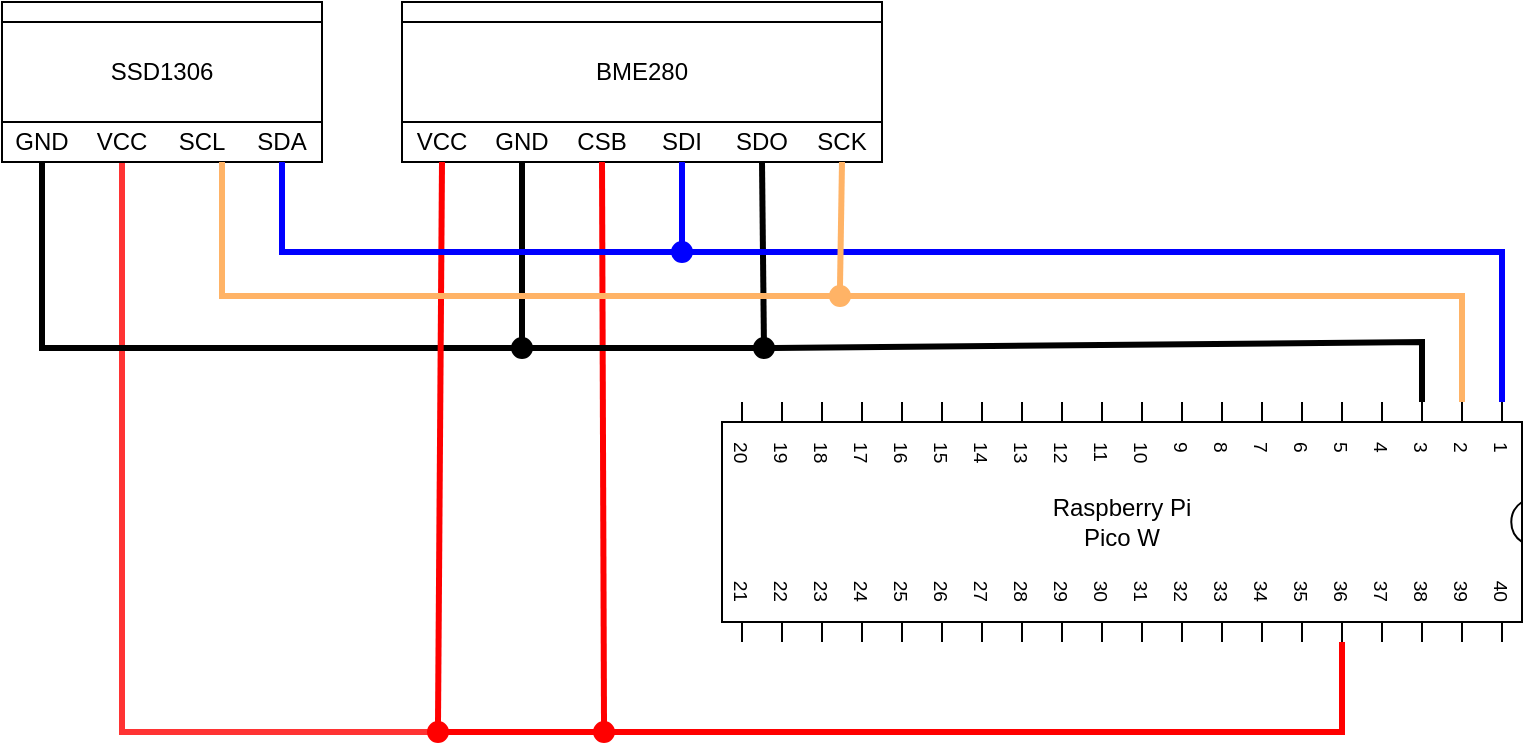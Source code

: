 <mxfile>
    <diagram name="Page-1" id="7e0a89b8-554c-2b80-1dc8-d5c74ca68de4">
        <mxGraphModel dx="1835" dy="591" grid="1" gridSize="10" guides="1" tooltips="1" connect="1" arrows="1" fold="1" page="1" pageScale="1" pageWidth="1100" pageHeight="850" background="none" math="0" shadow="0">
            <root>
                <mxCell id="0"/>
                <mxCell id="1" parent="0"/>
                <mxCell id="HXO4jJ1y9l5ZbeT_rfQ7-1" value="Raspberry Pi&lt;br&gt;Pico W" style="shadow=0;dashed=0;align=center;html=1;strokeWidth=1;shape=mxgraph.electrical.logic_gates.dual_inline_ic;labelNames=a,b,c,d,e,f,g,h,i,j,k,l,m,n,o,p,q,r,s,t;whiteSpace=wrap;rotation=90;horizontal=0;" parent="1" vertex="1">
                    <mxGeometry x="-580" y="100" width="120" height="400" as="geometry"/>
                </mxCell>
                <mxCell id="HXO4jJ1y9l5ZbeT_rfQ7-28" value="" style="group" parent="1" vertex="1" connectable="0">
                    <mxGeometry x="-880" y="40" width="240" height="80" as="geometry"/>
                </mxCell>
                <mxCell id="HXO4jJ1y9l5ZbeT_rfQ7-14" value="" style="rounded=0;whiteSpace=wrap;html=1;" parent="HXO4jJ1y9l5ZbeT_rfQ7-28" vertex="1">
                    <mxGeometry width="240" height="80" as="geometry"/>
                </mxCell>
                <mxCell id="HXO4jJ1y9l5ZbeT_rfQ7-22" value="CSB" style="text;html=1;strokeColor=none;fillColor=none;align=center;verticalAlign=middle;whiteSpace=wrap;rounded=0;" parent="HXO4jJ1y9l5ZbeT_rfQ7-28" vertex="1">
                    <mxGeometry x="80" y="60" width="40" height="20" as="geometry"/>
                </mxCell>
                <mxCell id="HXO4jJ1y9l5ZbeT_rfQ7-23" value="SDI" style="text;html=1;strokeColor=none;fillColor=none;align=center;verticalAlign=middle;whiteSpace=wrap;rounded=0;" parent="HXO4jJ1y9l5ZbeT_rfQ7-28" vertex="1">
                    <mxGeometry x="120" y="60" width="40" height="20" as="geometry"/>
                </mxCell>
                <mxCell id="HXO4jJ1y9l5ZbeT_rfQ7-24" value="SDO" style="text;html=1;strokeColor=none;fillColor=none;align=center;verticalAlign=middle;whiteSpace=wrap;rounded=0;" parent="HXO4jJ1y9l5ZbeT_rfQ7-28" vertex="1">
                    <mxGeometry x="160" y="60" width="40" height="20" as="geometry"/>
                </mxCell>
                <mxCell id="HXO4jJ1y9l5ZbeT_rfQ7-25" value="SCK" style="text;html=1;strokeColor=none;fillColor=none;align=center;verticalAlign=middle;whiteSpace=wrap;rounded=0;" parent="HXO4jJ1y9l5ZbeT_rfQ7-28" vertex="1">
                    <mxGeometry x="200" y="60" width="40" height="20" as="geometry"/>
                </mxCell>
                <mxCell id="HXO4jJ1y9l5ZbeT_rfQ7-26" value="GND" style="text;html=1;strokeColor=none;fillColor=none;align=center;verticalAlign=middle;whiteSpace=wrap;rounded=0;" parent="HXO4jJ1y9l5ZbeT_rfQ7-28" vertex="1">
                    <mxGeometry x="40" y="60" width="40" height="20" as="geometry"/>
                </mxCell>
                <mxCell id="HXO4jJ1y9l5ZbeT_rfQ7-27" value="VCC" style="text;html=1;strokeColor=none;fillColor=none;align=center;verticalAlign=middle;whiteSpace=wrap;rounded=0;" parent="HXO4jJ1y9l5ZbeT_rfQ7-28" vertex="1">
                    <mxGeometry y="60" width="40" height="20" as="geometry"/>
                </mxCell>
                <mxCell id="HXO4jJ1y9l5ZbeT_rfQ7-55" value="BME280" style="text;html=1;strokeColor=default;fillColor=none;align=center;verticalAlign=middle;whiteSpace=wrap;rounded=0;container=0;" parent="HXO4jJ1y9l5ZbeT_rfQ7-28" vertex="1">
                    <mxGeometry y="10" width="240" height="50" as="geometry"/>
                </mxCell>
                <mxCell id="HXO4jJ1y9l5ZbeT_rfQ7-30" value="" style="endArrow=none;html=1;rounded=0;exitX=0;exitY=0.5;exitDx=0;exitDy=0;entryX=0.5;entryY=1;entryDx=0;entryDy=0;strokeColor=#FF3333;strokeWidth=3;" parent="1" source="HXO4jJ1y9l5ZbeT_rfQ7-47" target="HXO4jJ1y9l5ZbeT_rfQ7-7" edge="1">
                    <mxGeometry width="50" height="50" relative="1" as="geometry">
                        <mxPoint x="-630" y="200" as="sourcePoint"/>
                        <mxPoint x="-860" y="200" as="targetPoint"/>
                        <Array as="points">
                            <mxPoint x="-1020" y="405"/>
                        </Array>
                    </mxGeometry>
                </mxCell>
                <mxCell id="HXO4jJ1y9l5ZbeT_rfQ7-34" value="" style="endArrow=none;html=1;rounded=0;exitX=0.5;exitY=1;exitDx=0;exitDy=0;entryX=0;entryY=0.5;entryDx=0;entryDy=0;strokeWidth=3;" parent="1" source="HXO4jJ1y9l5ZbeT_rfQ7-8" target="HXO4jJ1y9l5ZbeT_rfQ7-51" edge="1">
                    <mxGeometry width="50" height="50" relative="1" as="geometry">
                        <mxPoint x="-820" y="120" as="sourcePoint"/>
                        <mxPoint x="-820" y="160" as="targetPoint"/>
                        <Array as="points">
                            <mxPoint x="-1060" y="213"/>
                        </Array>
                    </mxGeometry>
                </mxCell>
                <mxCell id="HXO4jJ1y9l5ZbeT_rfQ7-36" value="" style="endArrow=none;html=1;rounded=0;exitX=0.5;exitY=1;exitDx=0;exitDy=0;entryX=0.5;entryY=0;entryDx=0;entryDy=0;strokeWidth=3;strokeColor=#FF0000;" parent="1" source="HXO4jJ1y9l5ZbeT_rfQ7-22" target="HXO4jJ1y9l5ZbeT_rfQ7-43" edge="1">
                    <mxGeometry width="50" height="50" relative="1" as="geometry">
                        <mxPoint x="-730" y="130" as="sourcePoint"/>
                        <mxPoint x="-780" y="200" as="targetPoint"/>
                    </mxGeometry>
                </mxCell>
                <mxCell id="HXO4jJ1y9l5ZbeT_rfQ7-38" value="" style="endArrow=none;html=1;rounded=0;exitX=0.5;exitY=1;exitDx=0;exitDy=0;strokeWidth=3;" parent="1" source="HXO4jJ1y9l5ZbeT_rfQ7-24" target="HXO4jJ1y9l5ZbeT_rfQ7-37" edge="1">
                    <mxGeometry width="50" height="50" relative="1" as="geometry">
                        <mxPoint x="-740" y="120" as="sourcePoint"/>
                        <mxPoint x="-740" y="160" as="targetPoint"/>
                    </mxGeometry>
                </mxCell>
                <mxCell id="HXO4jJ1y9l5ZbeT_rfQ7-37" value="" style="ellipse;whiteSpace=wrap;html=1;fillColor=#000000;" parent="1" vertex="1">
                    <mxGeometry x="-704" y="208" width="10" height="10" as="geometry"/>
                </mxCell>
                <mxCell id="HXO4jJ1y9l5ZbeT_rfQ7-43" value="" style="ellipse;whiteSpace=wrap;html=1;fillColor=#FF0000;strokeColor=#FF0000;" parent="1" vertex="1">
                    <mxGeometry x="-784" y="400" width="10" height="10" as="geometry"/>
                </mxCell>
                <mxCell id="HXO4jJ1y9l5ZbeT_rfQ7-9" value="" style="rounded=0;whiteSpace=wrap;html=1;container=0;" parent="1" vertex="1">
                    <mxGeometry x="-1080" y="40" width="160" height="80" as="geometry"/>
                </mxCell>
                <mxCell id="HXO4jJ1y9l5ZbeT_rfQ7-5" value="SCL" style="text;html=1;strokeColor=none;fillColor=none;align=center;verticalAlign=middle;whiteSpace=wrap;rounded=0;container=0;" parent="1" vertex="1">
                    <mxGeometry x="-1000" y="100" width="40" height="20" as="geometry"/>
                </mxCell>
                <mxCell id="HXO4jJ1y9l5ZbeT_rfQ7-6" value="SDA" style="text;html=1;strokeColor=none;fillColor=none;align=center;verticalAlign=middle;whiteSpace=wrap;rounded=0;container=0;" parent="1" vertex="1">
                    <mxGeometry x="-960" y="100" width="40" height="20" as="geometry"/>
                </mxCell>
                <mxCell id="HXO4jJ1y9l5ZbeT_rfQ7-7" value="VCC" style="text;html=1;strokeColor=none;fillColor=none;align=center;verticalAlign=middle;whiteSpace=wrap;rounded=0;container=0;" parent="1" vertex="1">
                    <mxGeometry x="-1040" y="100" width="40" height="20" as="geometry"/>
                </mxCell>
                <mxCell id="HXO4jJ1y9l5ZbeT_rfQ7-8" value="GND" style="text;html=1;strokeColor=none;fillColor=none;align=center;verticalAlign=middle;whiteSpace=wrap;rounded=0;container=0;" parent="1" vertex="1">
                    <mxGeometry x="-1080" y="100" width="40" height="20" as="geometry"/>
                </mxCell>
                <mxCell id="HXO4jJ1y9l5ZbeT_rfQ7-10" value="SSD1306" style="text;html=1;strokeColor=default;fillColor=none;align=center;verticalAlign=middle;whiteSpace=wrap;rounded=0;container=0;" parent="1" vertex="1">
                    <mxGeometry x="-1080" y="50" width="160" height="50" as="geometry"/>
                </mxCell>
                <mxCell id="HXO4jJ1y9l5ZbeT_rfQ7-44" value="" style="endArrow=none;html=1;rounded=0;strokeWidth=3;entryX=1;entryY=0.5;entryDx=0;entryDy=0;exitX=0;exitY=0;exitDx=0;exitDy=50;exitPerimeter=0;" parent="1" source="HXO4jJ1y9l5ZbeT_rfQ7-1" target="HXO4jJ1y9l5ZbeT_rfQ7-37" edge="1">
                    <mxGeometry width="50" height="50" relative="1" as="geometry">
                        <mxPoint x="-300" y="155" as="sourcePoint"/>
                        <mxPoint x="-729" y="160" as="targetPoint"/>
                        <Array as="points">
                            <mxPoint x="-370" y="210"/>
                        </Array>
                    </mxGeometry>
                </mxCell>
                <mxCell id="HXO4jJ1y9l5ZbeT_rfQ7-45" value="" style="endArrow=none;html=1;rounded=0;exitX=1;exitY=0.5;exitDx=0;exitDy=0;entryX=1;entryY=0;entryDx=0;entryDy=90;strokeWidth=3;strokeColor=#FF0000;entryPerimeter=0;" parent="1" source="HXO4jJ1y9l5ZbeT_rfQ7-43" target="HXO4jJ1y9l5ZbeT_rfQ7-1" edge="1">
                    <mxGeometry width="50" height="50" relative="1" as="geometry">
                        <mxPoint x="-770" y="130" as="sourcePoint"/>
                        <mxPoint x="-770" y="195" as="targetPoint"/>
                        <Array as="points">
                            <mxPoint x="-410" y="405"/>
                        </Array>
                    </mxGeometry>
                </mxCell>
                <mxCell id="HXO4jJ1y9l5ZbeT_rfQ7-47" value="" style="ellipse;whiteSpace=wrap;html=1;fillColor=#FF0000;strokeColor=#FF0000;" parent="1" vertex="1">
                    <mxGeometry x="-867" y="400" width="10" height="10" as="geometry"/>
                </mxCell>
                <mxCell id="HXO4jJ1y9l5ZbeT_rfQ7-48" value="" style="endArrow=none;html=1;rounded=0;exitX=0.5;exitY=1;exitDx=0;exitDy=0;entryX=0.5;entryY=0;entryDx=0;entryDy=0;strokeWidth=3;strokeColor=#FF0000;" parent="1" source="HXO4jJ1y9l5ZbeT_rfQ7-27" target="HXO4jJ1y9l5ZbeT_rfQ7-47" edge="1">
                    <mxGeometry width="50" height="50" relative="1" as="geometry">
                        <mxPoint x="-770" y="130" as="sourcePoint"/>
                        <mxPoint x="-769" y="410" as="targetPoint"/>
                    </mxGeometry>
                </mxCell>
                <mxCell id="HXO4jJ1y9l5ZbeT_rfQ7-50" value="" style="endArrow=none;html=1;rounded=0;exitX=1;exitY=0.5;exitDx=0;exitDy=0;entryX=0;entryY=0.5;entryDx=0;entryDy=0;strokeWidth=3;strokeColor=#FF0000;" parent="1" source="HXO4jJ1y9l5ZbeT_rfQ7-47" target="HXO4jJ1y9l5ZbeT_rfQ7-43" edge="1">
                    <mxGeometry width="50" height="50" relative="1" as="geometry">
                        <mxPoint x="-850" y="130" as="sourcePoint"/>
                        <mxPoint x="-852" y="410" as="targetPoint"/>
                    </mxGeometry>
                </mxCell>
                <mxCell id="HXO4jJ1y9l5ZbeT_rfQ7-51" value="" style="ellipse;whiteSpace=wrap;html=1;fillColor=#000000;" parent="1" vertex="1">
                    <mxGeometry x="-825" y="208" width="10" height="10" as="geometry"/>
                </mxCell>
                <mxCell id="HXO4jJ1y9l5ZbeT_rfQ7-52" value="" style="endArrow=none;html=1;rounded=0;exitX=1;exitY=0.5;exitDx=0;exitDy=0;strokeWidth=3;entryX=0;entryY=0.5;entryDx=0;entryDy=0;" parent="1" source="HXO4jJ1y9l5ZbeT_rfQ7-51" target="HXO4jJ1y9l5ZbeT_rfQ7-37" edge="1">
                    <mxGeometry width="50" height="50" relative="1" as="geometry">
                        <mxPoint x="-729" y="188" as="sourcePoint"/>
                        <mxPoint x="-729" y="218" as="targetPoint"/>
                    </mxGeometry>
                </mxCell>
                <mxCell id="HXO4jJ1y9l5ZbeT_rfQ7-54" value="" style="endArrow=none;html=1;rounded=0;exitX=0.5;exitY=1;exitDx=0;exitDy=0;strokeWidth=3;entryX=0.5;entryY=0;entryDx=0;entryDy=0;" parent="1" source="HXO4jJ1y9l5ZbeT_rfQ7-26" target="HXO4jJ1y9l5ZbeT_rfQ7-51" edge="1">
                    <mxGeometry width="50" height="50" relative="1" as="geometry">
                        <mxPoint x="-790" y="165" as="sourcePoint"/>
                        <mxPoint x="-734" y="165" as="targetPoint"/>
                    </mxGeometry>
                </mxCell>
                <mxCell id="HXO4jJ1y9l5ZbeT_rfQ7-56" value="" style="endArrow=none;html=1;rounded=0;strokeWidth=3;exitX=0;exitY=0;exitDx=0;exitDy=10;exitPerimeter=0;strokeColor=#0000FF;entryX=1;entryY=0.5;entryDx=0;entryDy=0;" parent="1" source="HXO4jJ1y9l5ZbeT_rfQ7-1" target="HXO4jJ1y9l5ZbeT_rfQ7-57" edge="1">
                    <mxGeometry width="50" height="50" relative="1" as="geometry">
                        <mxPoint x="-245" y="250" as="sourcePoint"/>
                        <mxPoint x="-720" y="165" as="targetPoint"/>
                        <Array as="points">
                            <mxPoint x="-330" y="165"/>
                        </Array>
                    </mxGeometry>
                </mxCell>
                <mxCell id="HXO4jJ1y9l5ZbeT_rfQ7-57" value="" style="ellipse;whiteSpace=wrap;html=1;fillColor=#0000FF;strokeColor=#0000FF;" parent="1" vertex="1">
                    <mxGeometry x="-745" y="160" width="10" height="10" as="geometry"/>
                </mxCell>
                <mxCell id="HXO4jJ1y9l5ZbeT_rfQ7-58" value="" style="endArrow=none;html=1;rounded=0;strokeWidth=3;entryX=0.5;entryY=0;entryDx=0;entryDy=0;strokeColor=#0000FF;exitX=0.5;exitY=1;exitDx=0;exitDy=0;" parent="1" source="HXO4jJ1y9l5ZbeT_rfQ7-23" target="HXO4jJ1y9l5ZbeT_rfQ7-57" edge="1">
                    <mxGeometry width="50" height="50" relative="1" as="geometry">
                        <mxPoint x="-710" y="140" as="sourcePoint"/>
                        <mxPoint x="-729" y="160" as="targetPoint"/>
                    </mxGeometry>
                </mxCell>
                <mxCell id="HXO4jJ1y9l5ZbeT_rfQ7-59" value="" style="endArrow=none;html=1;rounded=0;strokeWidth=3;exitX=0.5;exitY=1;exitDx=0;exitDy=0;strokeColor=#0000FF;entryX=0;entryY=0.5;entryDx=0;entryDy=0;" parent="1" source="HXO4jJ1y9l5ZbeT_rfQ7-6" target="HXO4jJ1y9l5ZbeT_rfQ7-57" edge="1">
                    <mxGeometry width="50" height="50" relative="1" as="geometry">
                        <mxPoint x="-205" y="250" as="sourcePoint"/>
                        <mxPoint x="-730" y="165" as="targetPoint"/>
                        <Array as="points">
                            <mxPoint x="-940" y="165"/>
                        </Array>
                    </mxGeometry>
                </mxCell>
                <mxCell id="HXO4jJ1y9l5ZbeT_rfQ7-60" value="" style="endArrow=none;html=1;rounded=0;strokeWidth=3;exitX=0;exitY=0;exitDx=0;exitDy=30;exitPerimeter=0;strokeColor=#FFB366;entryX=1;entryY=0.5;entryDx=0;entryDy=0;" parent="1" source="HXO4jJ1y9l5ZbeT_rfQ7-1" target="HXO4jJ1y9l5ZbeT_rfQ7-63" edge="1">
                    <mxGeometry width="50" height="50" relative="1" as="geometry">
                        <mxPoint x="-205" y="250" as="sourcePoint"/>
                        <mxPoint x="-660" y="190" as="targetPoint"/>
                        <Array as="points">
                            <mxPoint x="-350" y="187"/>
                        </Array>
                    </mxGeometry>
                </mxCell>
                <mxCell id="HXO4jJ1y9l5ZbeT_rfQ7-63" value="" style="ellipse;whiteSpace=wrap;html=1;fillColor=#FFB366;strokeColor=#FFB366;" parent="1" vertex="1">
                    <mxGeometry x="-666" y="182" width="10" height="10" as="geometry"/>
                </mxCell>
                <mxCell id="HXO4jJ1y9l5ZbeT_rfQ7-64" value="" style="endArrow=none;html=1;rounded=0;exitX=0.5;exitY=1;exitDx=0;exitDy=0;strokeWidth=3;entryX=0.5;entryY=0;entryDx=0;entryDy=0;strokeColor=#FFB366;fillColor=#fad7ac;" parent="1" source="HXO4jJ1y9l5ZbeT_rfQ7-25" target="HXO4jJ1y9l5ZbeT_rfQ7-63" edge="1">
                    <mxGeometry width="50" height="50" relative="1" as="geometry">
                        <mxPoint x="-690" y="130" as="sourcePoint"/>
                        <mxPoint x="-719" y="170" as="targetPoint"/>
                    </mxGeometry>
                </mxCell>
                <mxCell id="HXO4jJ1y9l5ZbeT_rfQ7-65" value="" style="endArrow=none;html=1;rounded=0;strokeWidth=3;exitX=0;exitY=0.5;exitDx=0;exitDy=0;strokeColor=#FFB366;entryX=0.75;entryY=1;entryDx=0;entryDy=0;" parent="1" source="HXO4jJ1y9l5ZbeT_rfQ7-63" target="HXO4jJ1y9l5ZbeT_rfQ7-5" edge="1">
                    <mxGeometry width="50" height="50" relative="1" as="geometry">
                        <mxPoint x="-225" y="250" as="sourcePoint"/>
                        <mxPoint x="-646" y="197" as="targetPoint"/>
                        <Array as="points">
                            <mxPoint x="-970" y="187"/>
                        </Array>
                    </mxGeometry>
                </mxCell>
            </root>
        </mxGraphModel>
    </diagram>
</mxfile>